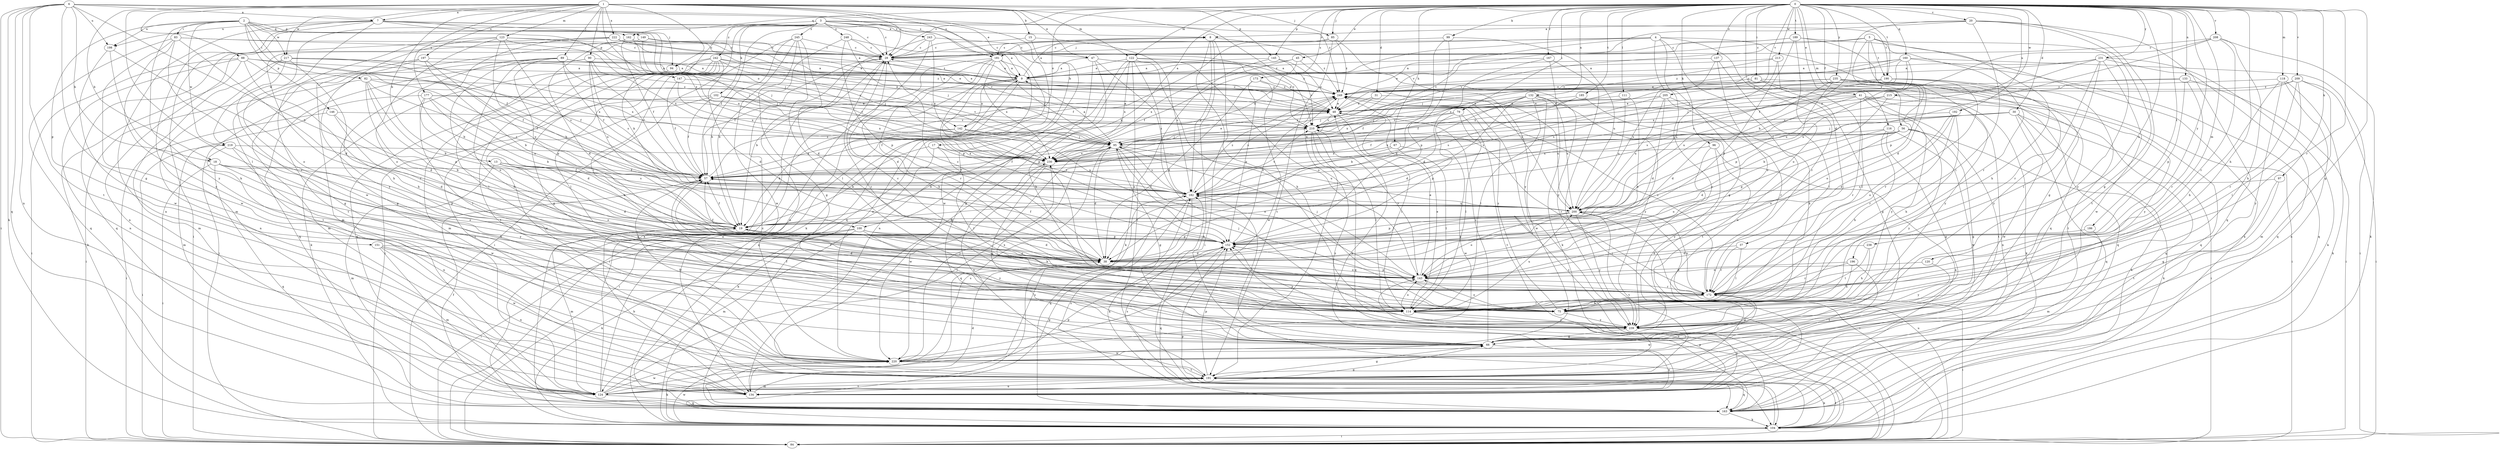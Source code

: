 strict digraph  {
0;
1;
2;
3;
4;
5;
6;
7;
8;
9;
13;
15;
17;
18;
19;
20;
28;
30;
31;
37;
38;
41;
45;
47;
48;
56;
57;
66;
67;
75;
79;
81;
82;
83;
84;
85;
88;
89;
90;
94;
95;
96;
97;
99;
100;
102;
104;
111;
114;
116;
118;
120;
122;
123;
124;
132;
133;
134;
137;
142;
143;
145;
146;
147;
149;
151;
152;
160;
162;
163;
167;
172;
173;
177;
181;
182;
185;
186;
189;
190;
191;
192;
196;
197;
198;
200;
205;
208;
209;
210;
213;
215;
217;
219;
220;
222;
230;
231;
235;
238;
239;
242;
243;
245;
248;
249;
0 -> 20  [label=c];
0 -> 28  [label=c];
0 -> 30  [label=d];
0 -> 31  [label=d];
0 -> 37  [label=d];
0 -> 41  [label=e];
0 -> 45  [label=e];
0 -> 56  [label=f];
0 -> 66  [label=g];
0 -> 67  [label=h];
0 -> 75  [label=h];
0 -> 79  [label=i];
0 -> 81  [label=i];
0 -> 85  [label=j];
0 -> 96  [label=k];
0 -> 97  [label=k];
0 -> 99  [label=k];
0 -> 100  [label=k];
0 -> 111  [label=l];
0 -> 116  [label=m];
0 -> 118  [label=m];
0 -> 120  [label=m];
0 -> 122  [label=m];
0 -> 132  [label=n];
0 -> 133  [label=n];
0 -> 137  [label=o];
0 -> 142  [label=o];
0 -> 145  [label=p];
0 -> 160  [label=q];
0 -> 162  [label=q];
0 -> 167  [label=r];
0 -> 172  [label=r];
0 -> 173  [label=s];
0 -> 185  [label=t];
0 -> 186  [label=t];
0 -> 189  [label=t];
0 -> 190  [label=t];
0 -> 192  [label=u];
0 -> 196  [label=u];
0 -> 205  [label=v];
0 -> 208  [label=v];
0 -> 209  [label=v];
0 -> 213  [label=w];
0 -> 215  [label=w];
0 -> 231  [label=y];
0 -> 235  [label=y];
0 -> 238  [label=y];
1 -> 7  [label=a];
1 -> 13  [label=b];
1 -> 15  [label=b];
1 -> 17  [label=b];
1 -> 18  [label=b];
1 -> 28  [label=c];
1 -> 47  [label=e];
1 -> 85  [label=j];
1 -> 88  [label=j];
1 -> 89  [label=j];
1 -> 90  [label=j];
1 -> 94  [label=j];
1 -> 114  [label=l];
1 -> 122  [label=m];
1 -> 123  [label=m];
1 -> 145  [label=p];
1 -> 177  [label=s];
1 -> 181  [label=s];
1 -> 197  [label=u];
1 -> 210  [label=v];
1 -> 217  [label=w];
1 -> 222  [label=x];
1 -> 230  [label=x];
2 -> 57  [label=f];
2 -> 82  [label=i];
2 -> 83  [label=i];
2 -> 146  [label=p];
2 -> 147  [label=p];
2 -> 149  [label=p];
2 -> 151  [label=p];
2 -> 162  [label=q];
2 -> 198  [label=u];
2 -> 217  [label=w];
2 -> 219  [label=w];
2 -> 239  [label=y];
3 -> 28  [label=c];
3 -> 47  [label=e];
3 -> 57  [label=f];
3 -> 100  [label=k];
3 -> 102  [label=k];
3 -> 104  [label=k];
3 -> 114  [label=l];
3 -> 163  [label=q];
3 -> 190  [label=t];
3 -> 219  [label=w];
3 -> 242  [label=z];
3 -> 243  [label=z];
3 -> 245  [label=z];
3 -> 248  [label=z];
4 -> 48  [label=e];
4 -> 66  [label=g];
4 -> 94  [label=j];
4 -> 134  [label=n];
4 -> 163  [label=q];
4 -> 172  [label=r];
4 -> 181  [label=s];
4 -> 230  [label=x];
4 -> 239  [label=y];
5 -> 28  [label=c];
5 -> 38  [label=d];
5 -> 75  [label=h];
5 -> 152  [label=p];
5 -> 172  [label=r];
5 -> 190  [label=t];
5 -> 210  [label=v];
5 -> 239  [label=y];
6 -> 7  [label=a];
6 -> 18  [label=b];
6 -> 19  [label=b];
6 -> 66  [label=g];
6 -> 84  [label=i];
6 -> 104  [label=k];
6 -> 134  [label=n];
6 -> 163  [label=q];
6 -> 181  [label=s];
6 -> 191  [label=t];
6 -> 198  [label=u];
6 -> 249  [label=z];
7 -> 8  [label=a];
7 -> 28  [label=c];
7 -> 84  [label=i];
7 -> 94  [label=j];
7 -> 95  [label=j];
7 -> 124  [label=m];
7 -> 134  [label=n];
7 -> 142  [label=o];
7 -> 198  [label=u];
7 -> 220  [label=w];
8 -> 28  [label=c];
8 -> 84  [label=i];
8 -> 104  [label=k];
8 -> 114  [label=l];
8 -> 181  [label=s];
8 -> 182  [label=s];
8 -> 249  [label=z];
9 -> 8  [label=a];
9 -> 84  [label=i];
9 -> 142  [label=o];
9 -> 152  [label=p];
9 -> 163  [label=q];
9 -> 249  [label=z];
13 -> 19  [label=b];
13 -> 38  [label=d];
13 -> 57  [label=f];
13 -> 124  [label=m];
13 -> 143  [label=o];
13 -> 182  [label=s];
15 -> 28  [label=c];
15 -> 182  [label=s];
15 -> 220  [label=w];
17 -> 19  [label=b];
17 -> 104  [label=k];
17 -> 114  [label=l];
17 -> 182  [label=s];
17 -> 230  [label=x];
18 -> 57  [label=f];
18 -> 75  [label=h];
18 -> 84  [label=i];
18 -> 143  [label=o];
18 -> 152  [label=p];
18 -> 163  [label=q];
19 -> 57  [label=f];
19 -> 124  [label=m];
19 -> 143  [label=o];
19 -> 152  [label=p];
20 -> 8  [label=a];
20 -> 19  [label=b];
20 -> 66  [label=g];
20 -> 114  [label=l];
20 -> 163  [label=q];
20 -> 191  [label=t];
20 -> 210  [label=v];
28 -> 9  [label=a];
28 -> 38  [label=d];
28 -> 57  [label=f];
28 -> 163  [label=q];
30 -> 57  [label=f];
30 -> 84  [label=i];
30 -> 95  [label=j];
30 -> 104  [label=k];
30 -> 163  [label=q];
30 -> 210  [label=v];
30 -> 220  [label=w];
31 -> 48  [label=e];
31 -> 95  [label=j];
31 -> 200  [label=u];
37 -> 38  [label=d];
37 -> 114  [label=l];
37 -> 172  [label=r];
38 -> 28  [label=c];
38 -> 57  [label=f];
38 -> 143  [label=o];
41 -> 38  [label=d];
41 -> 48  [label=e];
41 -> 134  [label=n];
41 -> 163  [label=q];
41 -> 172  [label=r];
41 -> 191  [label=t];
41 -> 210  [label=v];
41 -> 239  [label=y];
45 -> 9  [label=a];
45 -> 57  [label=f];
45 -> 230  [label=x];
45 -> 239  [label=y];
47 -> 9  [label=a];
47 -> 48  [label=e];
47 -> 66  [label=g];
47 -> 75  [label=h];
47 -> 182  [label=s];
47 -> 249  [label=z];
48 -> 28  [label=c];
48 -> 57  [label=f];
48 -> 114  [label=l];
48 -> 210  [label=v];
56 -> 66  [label=g];
56 -> 95  [label=j];
56 -> 104  [label=k];
56 -> 143  [label=o];
56 -> 152  [label=p];
56 -> 230  [label=x];
56 -> 239  [label=y];
57 -> 182  [label=s];
57 -> 249  [label=z];
66 -> 57  [label=f];
66 -> 134  [label=n];
66 -> 182  [label=s];
66 -> 220  [label=w];
66 -> 249  [label=z];
67 -> 19  [label=b];
67 -> 114  [label=l];
67 -> 220  [label=w];
67 -> 230  [label=x];
75 -> 28  [label=c];
75 -> 95  [label=j];
75 -> 143  [label=o];
75 -> 239  [label=y];
75 -> 249  [label=z];
79 -> 114  [label=l];
79 -> 152  [label=p];
79 -> 191  [label=t];
79 -> 210  [label=v];
79 -> 230  [label=x];
81 -> 57  [label=f];
81 -> 66  [label=g];
81 -> 104  [label=k];
81 -> 163  [label=q];
81 -> 230  [label=x];
81 -> 249  [label=z];
82 -> 19  [label=b];
82 -> 38  [label=d];
82 -> 57  [label=f];
82 -> 84  [label=i];
82 -> 152  [label=p];
82 -> 182  [label=s];
82 -> 249  [label=z];
83 -> 28  [label=c];
83 -> 38  [label=d];
83 -> 48  [label=e];
83 -> 163  [label=q];
83 -> 172  [label=r];
83 -> 220  [label=w];
83 -> 239  [label=y];
84 -> 152  [label=p];
84 -> 200  [label=u];
84 -> 249  [label=z];
85 -> 28  [label=c];
85 -> 57  [label=f];
85 -> 191  [label=t];
85 -> 239  [label=y];
85 -> 249  [label=z];
88 -> 9  [label=a];
88 -> 57  [label=f];
88 -> 84  [label=i];
88 -> 104  [label=k];
88 -> 134  [label=n];
88 -> 172  [label=r];
88 -> 230  [label=x];
89 -> 9  [label=a];
89 -> 57  [label=f];
89 -> 66  [label=g];
89 -> 84  [label=i];
89 -> 95  [label=j];
89 -> 143  [label=o];
89 -> 152  [label=p];
89 -> 249  [label=z];
90 -> 9  [label=a];
90 -> 57  [label=f];
90 -> 75  [label=h];
90 -> 163  [label=q];
90 -> 182  [label=s];
90 -> 200  [label=u];
90 -> 210  [label=v];
94 -> 95  [label=j];
94 -> 104  [label=k];
94 -> 114  [label=l];
95 -> 9  [label=a];
95 -> 38  [label=d];
95 -> 48  [label=e];
95 -> 57  [label=f];
95 -> 66  [label=g];
95 -> 143  [label=o];
95 -> 163  [label=q];
95 -> 182  [label=s];
95 -> 200  [label=u];
95 -> 230  [label=x];
96 -> 134  [label=n];
96 -> 143  [label=o];
96 -> 230  [label=x];
96 -> 239  [label=y];
97 -> 66  [label=g];
97 -> 182  [label=s];
97 -> 191  [label=t];
99 -> 28  [label=c];
99 -> 38  [label=d];
99 -> 152  [label=p];
99 -> 200  [label=u];
100 -> 38  [label=d];
100 -> 84  [label=i];
100 -> 104  [label=k];
100 -> 124  [label=m];
100 -> 152  [label=p];
100 -> 239  [label=y];
102 -> 48  [label=e];
102 -> 57  [label=f];
102 -> 191  [label=t];
102 -> 210  [label=v];
102 -> 220  [label=w];
102 -> 230  [label=x];
104 -> 84  [label=i];
104 -> 152  [label=p];
104 -> 182  [label=s];
104 -> 191  [label=t];
104 -> 220  [label=w];
111 -> 48  [label=e];
111 -> 143  [label=o];
111 -> 200  [label=u];
114 -> 48  [label=e];
114 -> 57  [label=f];
114 -> 134  [label=n];
114 -> 143  [label=o];
114 -> 200  [label=u];
114 -> 239  [label=y];
116 -> 38  [label=d];
116 -> 66  [label=g];
116 -> 75  [label=h];
116 -> 95  [label=j];
116 -> 220  [label=w];
118 -> 75  [label=h];
118 -> 104  [label=k];
118 -> 134  [label=n];
118 -> 239  [label=y];
118 -> 249  [label=z];
120 -> 143  [label=o];
120 -> 239  [label=y];
122 -> 9  [label=a];
122 -> 75  [label=h];
122 -> 104  [label=k];
122 -> 134  [label=n];
122 -> 143  [label=o];
122 -> 191  [label=t];
122 -> 200  [label=u];
122 -> 230  [label=x];
122 -> 239  [label=y];
123 -> 19  [label=b];
123 -> 28  [label=c];
123 -> 95  [label=j];
123 -> 143  [label=o];
123 -> 182  [label=s];
123 -> 191  [label=t];
123 -> 230  [label=x];
123 -> 239  [label=y];
124 -> 9  [label=a];
124 -> 28  [label=c];
124 -> 66  [label=g];
124 -> 95  [label=j];
124 -> 152  [label=p];
124 -> 163  [label=q];
124 -> 182  [label=s];
124 -> 191  [label=t];
124 -> 220  [label=w];
132 -> 19  [label=b];
132 -> 38  [label=d];
132 -> 48  [label=e];
132 -> 95  [label=j];
132 -> 114  [label=l];
132 -> 200  [label=u];
132 -> 220  [label=w];
132 -> 239  [label=y];
133 -> 84  [label=i];
133 -> 95  [label=j];
133 -> 152  [label=p];
133 -> 172  [label=r];
133 -> 249  [label=z];
134 -> 19  [label=b];
134 -> 38  [label=d];
134 -> 48  [label=e];
134 -> 143  [label=o];
134 -> 152  [label=p];
137 -> 9  [label=a];
137 -> 114  [label=l];
137 -> 143  [label=o];
137 -> 200  [label=u];
142 -> 19  [label=b];
142 -> 84  [label=i];
142 -> 95  [label=j];
142 -> 200  [label=u];
143 -> 48  [label=e];
143 -> 95  [label=j];
143 -> 172  [label=r];
143 -> 210  [label=v];
145 -> 9  [label=a];
145 -> 48  [label=e];
145 -> 191  [label=t];
145 -> 210  [label=v];
146 -> 19  [label=b];
146 -> 38  [label=d];
146 -> 84  [label=i];
146 -> 210  [label=v];
147 -> 57  [label=f];
147 -> 230  [label=x];
147 -> 249  [label=z];
149 -> 28  [label=c];
149 -> 75  [label=h];
149 -> 95  [label=j];
149 -> 249  [label=z];
151 -> 38  [label=d];
151 -> 124  [label=m];
151 -> 134  [label=n];
151 -> 172  [label=r];
151 -> 220  [label=w];
152 -> 38  [label=d];
152 -> 57  [label=f];
152 -> 163  [label=q];
152 -> 249  [label=z];
160 -> 9  [label=a];
160 -> 48  [label=e];
160 -> 84  [label=i];
160 -> 95  [label=j];
160 -> 163  [label=q];
160 -> 182  [label=s];
160 -> 200  [label=u];
160 -> 249  [label=z];
162 -> 28  [label=c];
162 -> 38  [label=d];
162 -> 48  [label=e];
162 -> 57  [label=f];
162 -> 124  [label=m];
162 -> 230  [label=x];
163 -> 57  [label=f];
163 -> 104  [label=k];
163 -> 182  [label=s];
163 -> 249  [label=z];
167 -> 9  [label=a];
167 -> 38  [label=d];
167 -> 84  [label=i];
167 -> 104  [label=k];
172 -> 19  [label=b];
172 -> 28  [label=c];
172 -> 66  [label=g];
172 -> 75  [label=h];
172 -> 84  [label=i];
172 -> 114  [label=l];
172 -> 152  [label=p];
172 -> 200  [label=u];
172 -> 249  [label=z];
173 -> 38  [label=d];
173 -> 152  [label=p];
173 -> 220  [label=w];
173 -> 249  [label=z];
177 -> 19  [label=b];
177 -> 38  [label=d];
177 -> 48  [label=e];
177 -> 114  [label=l];
177 -> 124  [label=m];
177 -> 200  [label=u];
177 -> 210  [label=v];
181 -> 9  [label=a];
181 -> 19  [label=b];
181 -> 75  [label=h];
181 -> 95  [label=j];
181 -> 152  [label=p];
181 -> 172  [label=r];
181 -> 220  [label=w];
181 -> 230  [label=x];
182 -> 57  [label=f];
182 -> 104  [label=k];
182 -> 163  [label=q];
182 -> 200  [label=u];
182 -> 210  [label=v];
182 -> 249  [label=z];
185 -> 48  [label=e];
185 -> 182  [label=s];
185 -> 191  [label=t];
186 -> 124  [label=m];
186 -> 152  [label=p];
189 -> 28  [label=c];
189 -> 38  [label=d];
189 -> 66  [label=g];
189 -> 104  [label=k];
189 -> 143  [label=o];
189 -> 210  [label=v];
190 -> 172  [label=r];
190 -> 182  [label=s];
190 -> 191  [label=t];
190 -> 230  [label=x];
190 -> 239  [label=y];
190 -> 249  [label=z];
191 -> 66  [label=g];
191 -> 104  [label=k];
191 -> 124  [label=m];
191 -> 134  [label=n];
191 -> 152  [label=p];
191 -> 163  [label=q];
191 -> 230  [label=x];
192 -> 38  [label=d];
192 -> 75  [label=h];
192 -> 143  [label=o];
192 -> 172  [label=r];
192 -> 210  [label=v];
196 -> 75  [label=h];
196 -> 143  [label=o];
196 -> 172  [label=r];
196 -> 191  [label=t];
197 -> 9  [label=a];
197 -> 19  [label=b];
197 -> 124  [label=m];
197 -> 191  [label=t];
197 -> 200  [label=u];
198 -> 75  [label=h];
198 -> 143  [label=o];
198 -> 220  [label=w];
200 -> 19  [label=b];
200 -> 84  [label=i];
200 -> 143  [label=o];
200 -> 152  [label=p];
200 -> 191  [label=t];
200 -> 239  [label=y];
205 -> 38  [label=d];
205 -> 48  [label=e];
205 -> 75  [label=h];
205 -> 172  [label=r];
205 -> 182  [label=s];
205 -> 200  [label=u];
205 -> 230  [label=x];
208 -> 28  [label=c];
208 -> 57  [label=f];
208 -> 75  [label=h];
208 -> 104  [label=k];
208 -> 172  [label=r];
208 -> 182  [label=s];
209 -> 84  [label=i];
209 -> 114  [label=l];
209 -> 124  [label=m];
209 -> 172  [label=r];
209 -> 230  [label=x];
209 -> 249  [label=z];
210 -> 95  [label=j];
210 -> 114  [label=l];
210 -> 163  [label=q];
210 -> 172  [label=r];
210 -> 191  [label=t];
213 -> 9  [label=a];
213 -> 95  [label=j];
213 -> 114  [label=l];
213 -> 200  [label=u];
215 -> 19  [label=b];
215 -> 48  [label=e];
215 -> 182  [label=s];
215 -> 239  [label=y];
217 -> 9  [label=a];
217 -> 57  [label=f];
217 -> 66  [label=g];
217 -> 75  [label=h];
217 -> 124  [label=m];
217 -> 134  [label=n];
217 -> 230  [label=x];
219 -> 84  [label=i];
219 -> 134  [label=n];
219 -> 220  [label=w];
219 -> 230  [label=x];
219 -> 239  [label=y];
220 -> 57  [label=f];
220 -> 95  [label=j];
220 -> 104  [label=k];
220 -> 172  [label=r];
220 -> 182  [label=s];
220 -> 191  [label=t];
222 -> 9  [label=a];
222 -> 19  [label=b];
222 -> 28  [label=c];
222 -> 48  [label=e];
222 -> 134  [label=n];
222 -> 163  [label=q];
222 -> 210  [label=v];
230 -> 57  [label=f];
230 -> 66  [label=g];
230 -> 114  [label=l];
230 -> 220  [label=w];
231 -> 9  [label=a];
231 -> 104  [label=k];
231 -> 114  [label=l];
231 -> 163  [label=q];
231 -> 172  [label=r];
231 -> 200  [label=u];
231 -> 220  [label=w];
231 -> 249  [label=z];
235 -> 57  [label=f];
235 -> 84  [label=i];
235 -> 143  [label=o];
235 -> 152  [label=p];
235 -> 163  [label=q];
235 -> 200  [label=u];
235 -> 239  [label=y];
235 -> 249  [label=z];
238 -> 38  [label=d];
238 -> 75  [label=h];
238 -> 114  [label=l];
239 -> 66  [label=g];
239 -> 152  [label=p];
239 -> 220  [label=w];
239 -> 230  [label=x];
242 -> 9  [label=a];
242 -> 38  [label=d];
242 -> 48  [label=e];
242 -> 66  [label=g];
242 -> 84  [label=i];
242 -> 95  [label=j];
242 -> 114  [label=l];
242 -> 124  [label=m];
242 -> 163  [label=q];
242 -> 191  [label=t];
243 -> 28  [label=c];
243 -> 104  [label=k];
243 -> 134  [label=n];
243 -> 210  [label=v];
243 -> 230  [label=x];
245 -> 19  [label=b];
245 -> 28  [label=c];
245 -> 38  [label=d];
245 -> 66  [label=g];
245 -> 84  [label=i];
245 -> 114  [label=l];
245 -> 220  [label=w];
248 -> 9  [label=a];
248 -> 19  [label=b];
248 -> 28  [label=c];
248 -> 95  [label=j];
248 -> 152  [label=p];
249 -> 48  [label=e];
249 -> 182  [label=s];
}
